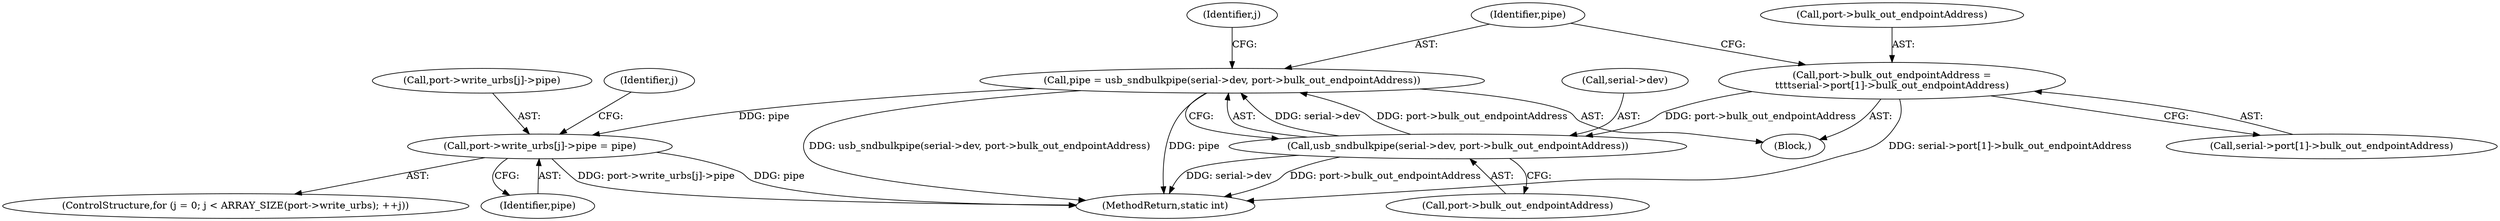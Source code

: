 digraph "0_linux_cb3232138e37129e88240a98a1d2aba2187ff57c@API" {
"1000157" [label="(Call,port->write_urbs[j]->pipe = pipe)"];
"1000136" [label="(Call,pipe = usb_sndbulkpipe(serial->dev, port->bulk_out_endpointAddress))"];
"1000138" [label="(Call,usb_sndbulkpipe(serial->dev, port->bulk_out_endpointAddress))"];
"1000125" [label="(Call,port->bulk_out_endpointAddress =\n\t\t\t\tserial->port[1]->bulk_out_endpointAddress)"];
"1000142" [label="(Call,port->bulk_out_endpointAddress)"];
"1000126" [label="(Call,port->bulk_out_endpointAddress)"];
"1000138" [label="(Call,usb_sndbulkpipe(serial->dev, port->bulk_out_endpointAddress))"];
"1000147" [label="(Identifier,j)"];
"1000105" [label="(Block,)"];
"1000139" [label="(Call,serial->dev)"];
"1000129" [label="(Call,serial->port[1]->bulk_out_endpointAddress)"];
"1000158" [label="(Call,port->write_urbs[j]->pipe)"];
"1000168" [label="(MethodReturn,static int)"];
"1000125" [label="(Call,port->bulk_out_endpointAddress =\n\t\t\t\tserial->port[1]->bulk_out_endpointAddress)"];
"1000156" [label="(Identifier,j)"];
"1000137" [label="(Identifier,pipe)"];
"1000136" [label="(Call,pipe = usb_sndbulkpipe(serial->dev, port->bulk_out_endpointAddress))"];
"1000165" [label="(Identifier,pipe)"];
"1000157" [label="(Call,port->write_urbs[j]->pipe = pipe)"];
"1000145" [label="(ControlStructure,for (j = 0; j < ARRAY_SIZE(port->write_urbs); ++j))"];
"1000157" -> "1000145"  [label="AST: "];
"1000157" -> "1000165"  [label="CFG: "];
"1000158" -> "1000157"  [label="AST: "];
"1000165" -> "1000157"  [label="AST: "];
"1000156" -> "1000157"  [label="CFG: "];
"1000157" -> "1000168"  [label="DDG: pipe"];
"1000157" -> "1000168"  [label="DDG: port->write_urbs[j]->pipe"];
"1000136" -> "1000157"  [label="DDG: pipe"];
"1000136" -> "1000105"  [label="AST: "];
"1000136" -> "1000138"  [label="CFG: "];
"1000137" -> "1000136"  [label="AST: "];
"1000138" -> "1000136"  [label="AST: "];
"1000147" -> "1000136"  [label="CFG: "];
"1000136" -> "1000168"  [label="DDG: usb_sndbulkpipe(serial->dev, port->bulk_out_endpointAddress)"];
"1000136" -> "1000168"  [label="DDG: pipe"];
"1000138" -> "1000136"  [label="DDG: serial->dev"];
"1000138" -> "1000136"  [label="DDG: port->bulk_out_endpointAddress"];
"1000138" -> "1000142"  [label="CFG: "];
"1000139" -> "1000138"  [label="AST: "];
"1000142" -> "1000138"  [label="AST: "];
"1000138" -> "1000168"  [label="DDG: port->bulk_out_endpointAddress"];
"1000138" -> "1000168"  [label="DDG: serial->dev"];
"1000125" -> "1000138"  [label="DDG: port->bulk_out_endpointAddress"];
"1000125" -> "1000105"  [label="AST: "];
"1000125" -> "1000129"  [label="CFG: "];
"1000126" -> "1000125"  [label="AST: "];
"1000129" -> "1000125"  [label="AST: "];
"1000137" -> "1000125"  [label="CFG: "];
"1000125" -> "1000168"  [label="DDG: serial->port[1]->bulk_out_endpointAddress"];
}
